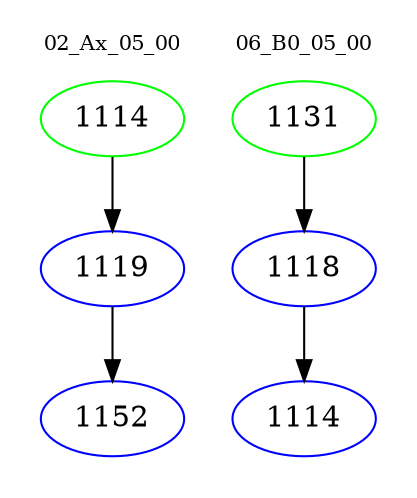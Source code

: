 digraph{
subgraph cluster_0 {
color = white
label = "02_Ax_05_00";
fontsize=10;
T0_1114 [label="1114", color="green"]
T0_1114 -> T0_1119 [color="black"]
T0_1119 [label="1119", color="blue"]
T0_1119 -> T0_1152 [color="black"]
T0_1152 [label="1152", color="blue"]
}
subgraph cluster_1 {
color = white
label = "06_B0_05_00";
fontsize=10;
T1_1131 [label="1131", color="green"]
T1_1131 -> T1_1118 [color="black"]
T1_1118 [label="1118", color="blue"]
T1_1118 -> T1_1114 [color="black"]
T1_1114 [label="1114", color="blue"]
}
}
